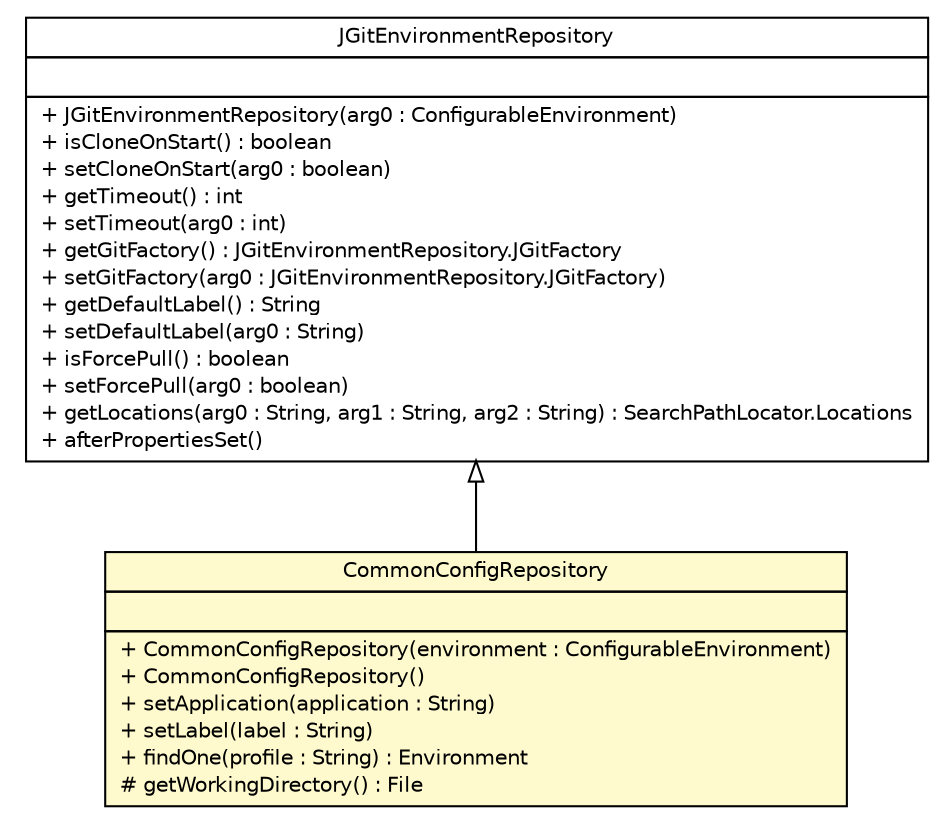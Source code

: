 #!/usr/local/bin/dot
#
# Class diagram 
# Generated by UMLGraph version R5_6-24-gf6e263 (http://www.umlgraph.org/)
#

digraph G {
	edge [fontname="Helvetica",fontsize=10,labelfontname="Helvetica",labelfontsize=10];
	node [fontname="Helvetica",fontsize=10,shape=plaintext];
	nodesep=0.25;
	ranksep=0.5;
	// com.yirendai.oss.environment.configserver.CommonConfigRepository
	c189 [label=<<table title="com.yirendai.oss.environment.configserver.CommonConfigRepository" border="0" cellborder="1" cellspacing="0" cellpadding="2" port="p" bgcolor="lemonChiffon" href="./CommonConfigRepository.html">
		<tr><td><table border="0" cellspacing="0" cellpadding="1">
<tr><td align="center" balign="center"> CommonConfigRepository </td></tr>
		</table></td></tr>
		<tr><td><table border="0" cellspacing="0" cellpadding="1">
<tr><td align="left" balign="left">  </td></tr>
		</table></td></tr>
		<tr><td><table border="0" cellspacing="0" cellpadding="1">
<tr><td align="left" balign="left"> + CommonConfigRepository(environment : ConfigurableEnvironment) </td></tr>
<tr><td align="left" balign="left"> + CommonConfigRepository() </td></tr>
<tr><td align="left" balign="left"> + setApplication(application : String) </td></tr>
<tr><td align="left" balign="left"> + setLabel(label : String) </td></tr>
<tr><td align="left" balign="left"> + findOne(profile : String) : Environment </td></tr>
<tr><td align="left" balign="left"> # getWorkingDirectory() : File </td></tr>
		</table></td></tr>
		</table>>, URL="./CommonConfigRepository.html", fontname="Helvetica", fontcolor="black", fontsize=10.0];
	//com.yirendai.oss.environment.configserver.CommonConfigRepository extends org.springframework.cloud.config.server.environment.JGitEnvironmentRepository
	c203:p -> c189:p [dir=back,arrowtail=empty];
	// org.springframework.cloud.config.server.environment.JGitEnvironmentRepository
	c203 [label=<<table title="org.springframework.cloud.config.server.environment.JGitEnvironmentRepository" border="0" cellborder="1" cellspacing="0" cellpadding="2" port="p" href="http://java.sun.com/j2se/1.4.2/docs/api/org/springframework/cloud/config/server/environment/JGitEnvironmentRepository.html">
		<tr><td><table border="0" cellspacing="0" cellpadding="1">
<tr><td align="center" balign="center"> JGitEnvironmentRepository </td></tr>
		</table></td></tr>
		<tr><td><table border="0" cellspacing="0" cellpadding="1">
<tr><td align="left" balign="left">  </td></tr>
		</table></td></tr>
		<tr><td><table border="0" cellspacing="0" cellpadding="1">
<tr><td align="left" balign="left"> + JGitEnvironmentRepository(arg0 : ConfigurableEnvironment) </td></tr>
<tr><td align="left" balign="left"> + isCloneOnStart() : boolean </td></tr>
<tr><td align="left" balign="left"> + setCloneOnStart(arg0 : boolean) </td></tr>
<tr><td align="left" balign="left"> + getTimeout() : int </td></tr>
<tr><td align="left" balign="left"> + setTimeout(arg0 : int) </td></tr>
<tr><td align="left" balign="left"> + getGitFactory() : JGitEnvironmentRepository.JGitFactory </td></tr>
<tr><td align="left" balign="left"> + setGitFactory(arg0 : JGitEnvironmentRepository.JGitFactory) </td></tr>
<tr><td align="left" balign="left"> + getDefaultLabel() : String </td></tr>
<tr><td align="left" balign="left"> + setDefaultLabel(arg0 : String) </td></tr>
<tr><td align="left" balign="left"> + isForcePull() : boolean </td></tr>
<tr><td align="left" balign="left"> + setForcePull(arg0 : boolean) </td></tr>
<tr><td align="left" balign="left"> + getLocations(arg0 : String, arg1 : String, arg2 : String) : SearchPathLocator.Locations </td></tr>
<tr><td align="left" balign="left"> + afterPropertiesSet() </td></tr>
		</table></td></tr>
		</table>>, URL="http://java.sun.com/j2se/1.4.2/docs/api/org/springframework/cloud/config/server/environment/JGitEnvironmentRepository.html", fontname="Helvetica", fontcolor="black", fontsize=10.0];
}

